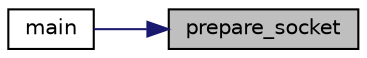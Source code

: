 digraph "prepare_socket"
{
 // LATEX_PDF_SIZE
  edge [fontname="Helvetica",fontsize="10",labelfontname="Helvetica",labelfontsize="10"];
  node [fontname="Helvetica",fontsize="10",shape=record];
  rankdir="RL";
  Node1 [label="prepare_socket",height=0.2,width=0.4,color="black", fillcolor="grey75", style="filled", fontcolor="black",tooltip="Initialize the addrinfo struct and call create_and_connect()"];
  Node1 -> Node2 [dir="back",color="midnightblue",fontsize="10",style="solid",fontname="Helvetica"];
  Node2 [label="main",height=0.2,width=0.4,color="black", fillcolor="white", style="filled",URL="$basic__server_8c.html#a0ddf1224851353fc92bfbff6f499fa97",tooltip=" "];
}
